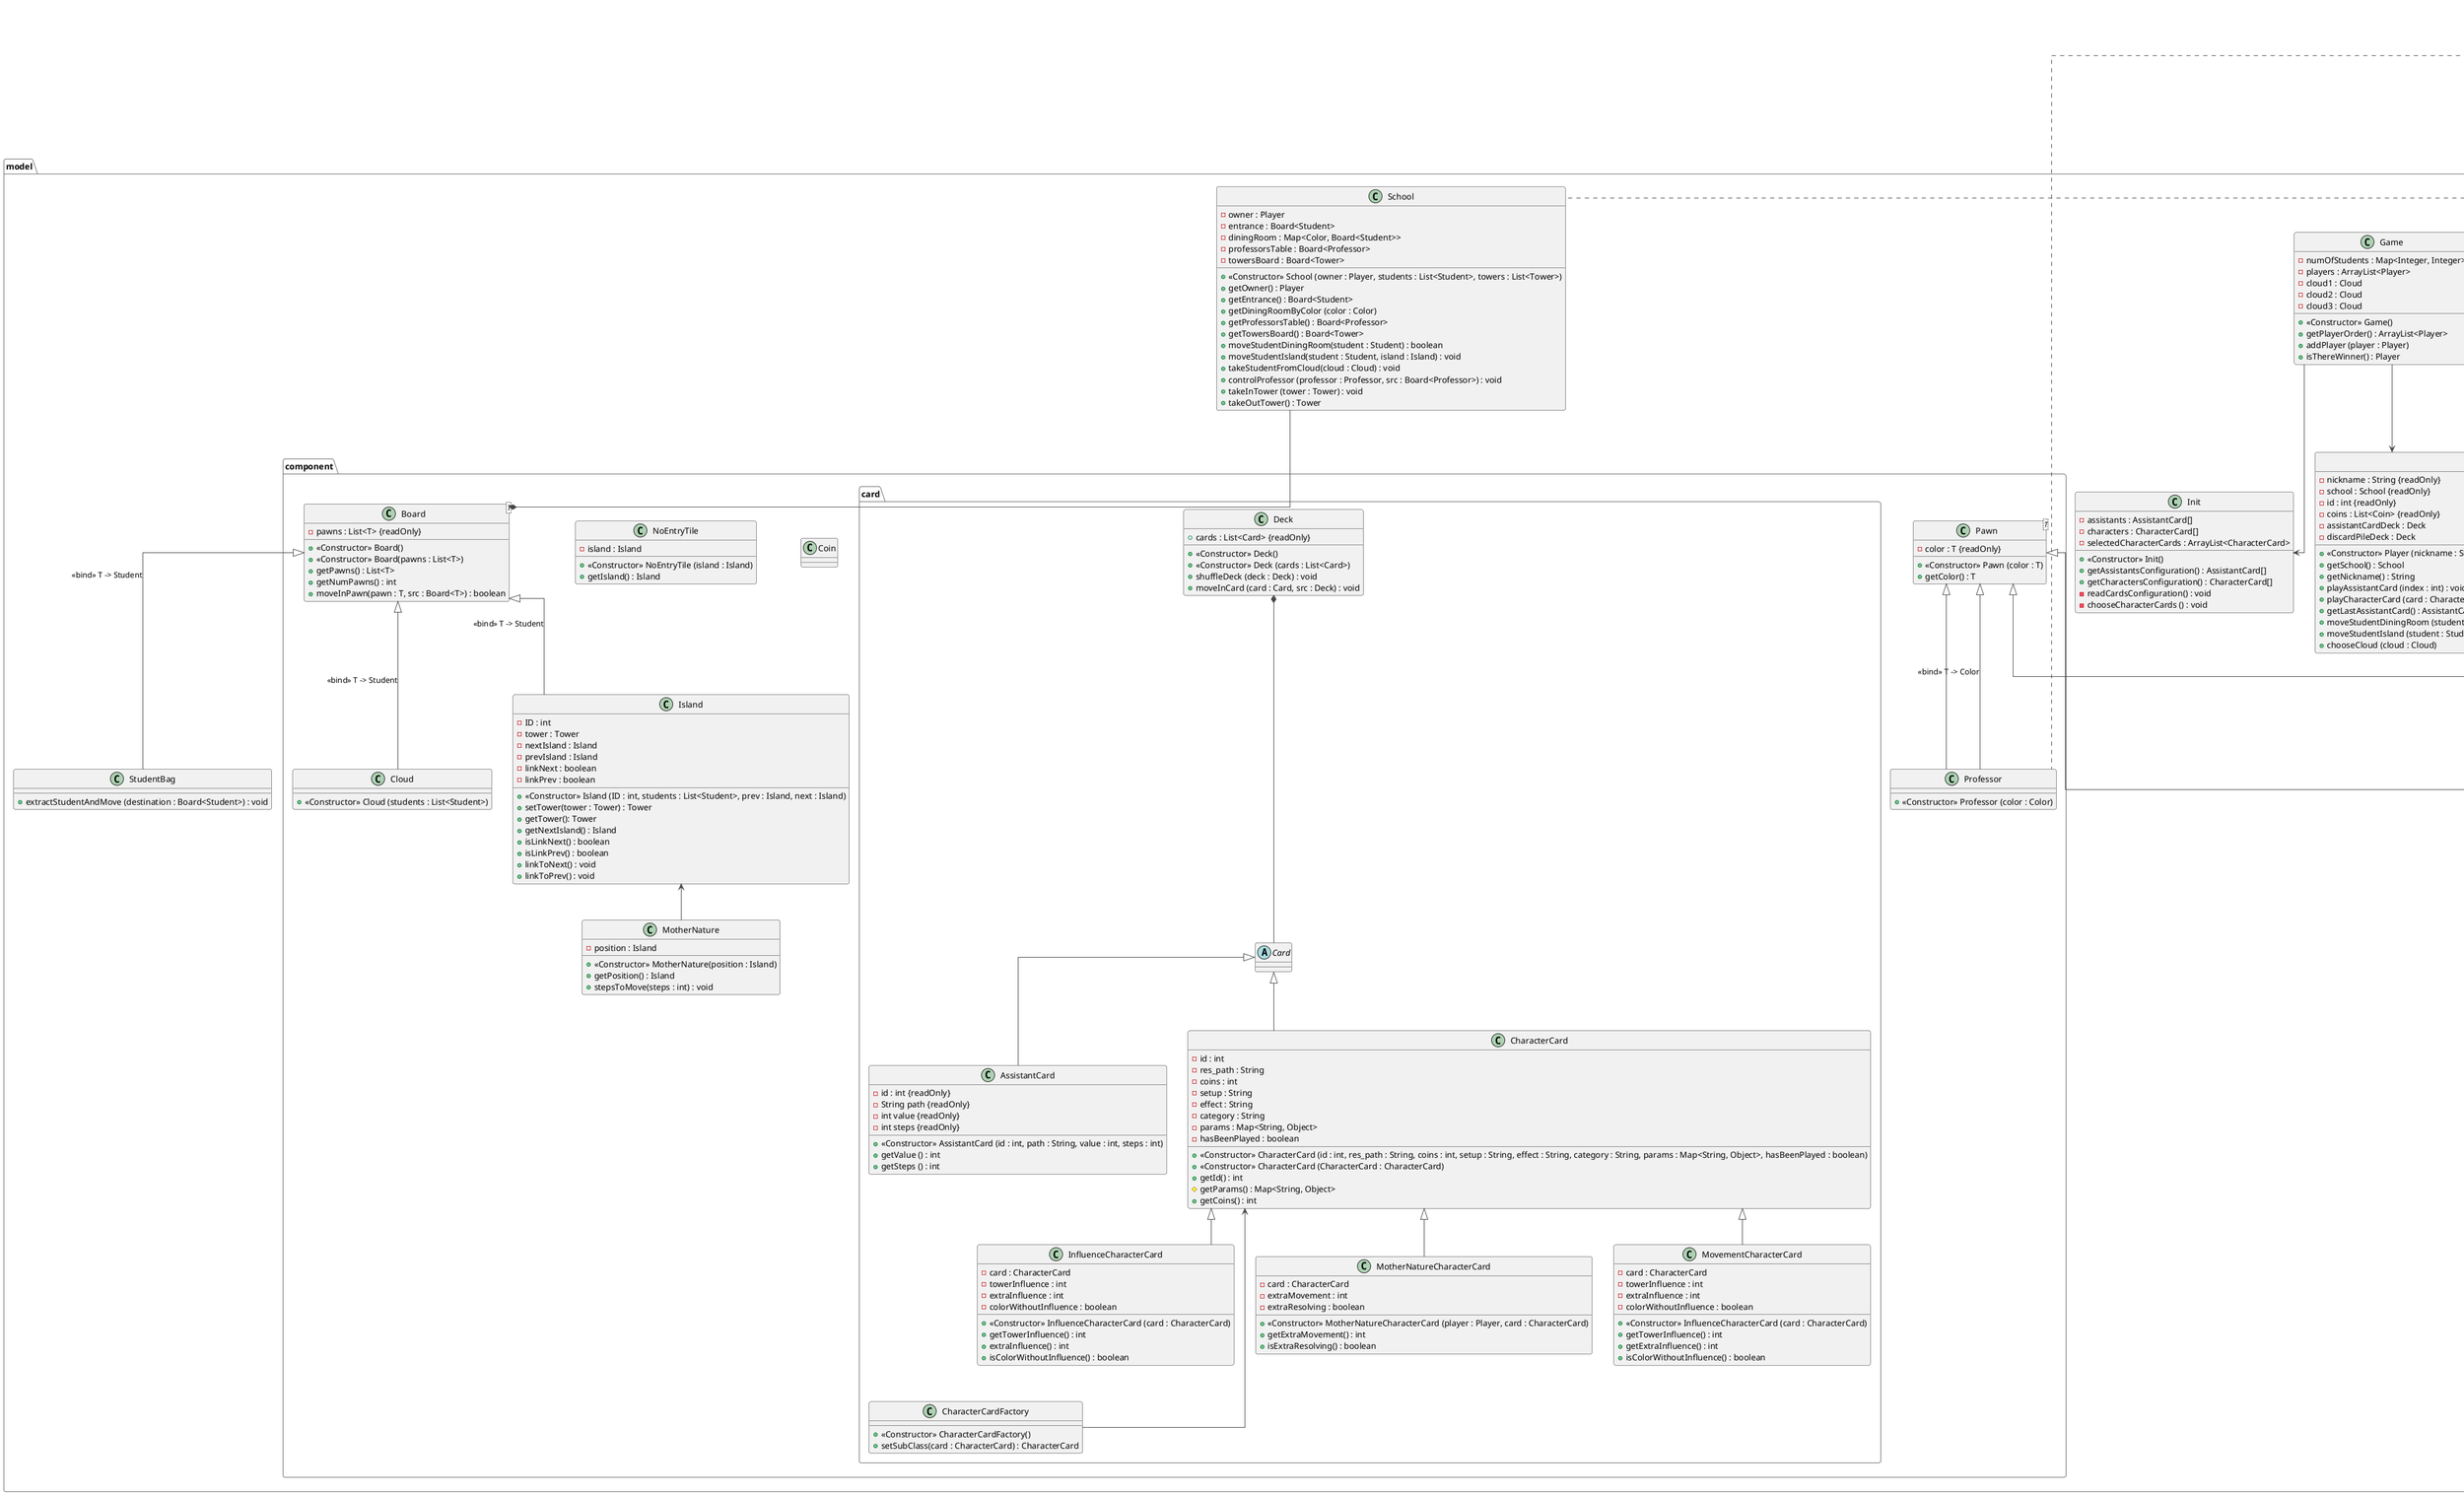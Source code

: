 @startuml initial_uml
!theme vibrant
skinparam Linetype polyline
skinparam Linetype ortho

package enums <<Folder>> {
        enum Color {
                YELLOW
                BLUE
                GREEN
                RED
                PINK
            }

            enum TowerColor {
                WHITE
                GRAY
                BLACK
            }
}

package model <<Folder>> {
    package component <<Folder>> {
        package card <<Folder>> {
            abstract class Card {

            }

            class AssistantCard {
                - id : int {readOnly}
                - String path {readOnly}
                - int value {readOnly}
                - int steps {readOnly}

                + <<Constructor>> AssistantCard (id : int, path : String, value : int, steps : int)
                + getValue () : int
                + getSteps () : int
            }

            class CharacterCard {
                - id : int
                - res_path : String
                - coins : int
                - setup : String
                - effect : String
                - category : String
                - params : Map<String, Object>
                - hasBeenPlayed : boolean

                + <<Constructor>> CharacterCard (id : int, res_path : String, coins : int, setup : String, effect : String, category : String, params : Map<String, Object>, hasBeenPlayed : boolean)
                + <<Constructor>> CharacterCard (CharacterCard : CharacterCard)
                + getId() : int
                # getParams() : Map<String, Object>
                + getCoins() : int
            }

            class CharacterCardFactory {
                + <<Constructor>> CharacterCardFactory()
                + setSubClass(card : CharacterCard) : CharacterCard
            }

            class Deck {
                + cards : List<Card> {readOnly}

                + <<Constructor>> Deck()
                + <<Constructor>> Deck (cards : List<Card>)
                + shuffleDeck (deck : Deck) : void
                + moveInCard (card : Card, src : Deck) : void
            }

            class InfluenceCharacterCard {
                - card : CharacterCard
                - towerInfluence : int
                - extraInfluence : int
                - colorWithoutInfluence : boolean

                + <<Constructor>> InfluenceCharacterCard (card : CharacterCard)
                + getTowerInfluence() : int
                + extraInfluence() : int
                + isColorWithoutInfluence() : boolean
            }

            class MotherNatureCharacterCard {
                - card : CharacterCard
                - extraMovement : int
                - extraResolving : boolean

                + <<Constructor>> MotherNatureCharacterCard (player : Player, card : CharacterCard)
                + getExtraMovement() : int
                + isExtraResolving() : boolean
            }

            class MovementCharacterCard {
                - card : CharacterCard
                - towerInfluence : int
                - extraInfluence : int
                - colorWithoutInfluence : boolean

                + <<Constructor>> InfluenceCharacterCard (card : CharacterCard)
                + getTowerInfluence() : int
                + getExtraInfluence() : int
                + isColorWithoutInfluence() : boolean
            }

            Card <|-- AssistantCard
            Card <|-- CharacterCard

            CharacterCard <|-- InfluenceCharacterCard
            CharacterCard <|-- MotherNatureCharacterCard
            CharacterCard <|-- MovementCharacterCard

            Deck *--- Card
        }

        class Board<T> {
            - pawns : List<T> {readOnly}

            + <<Constructor>> Board()
            + <<Constructor>> Board(pawns : List<T>)
            + getPawns() : List<T>
            + getNumPawns() : int
            + moveInPawn(pawn : T, src : Board<T>) : boolean
        }

        class Cloud {
            + <<Constructor>> Cloud (students : List<Student>)
        }

        Board <|-- Cloud : <<bind>> T -> Student

        class Coin {

        }

        class Island {
            - ID : int
            - tower : Tower
            - nextIsland : Island
            - prevIsland : Island
            - linkNext : boolean
            - linkPrev : boolean

            + <<Constructor>> Island (ID : int, students : List<Student>, prev : Island, next : Island)
            + setTower(tower : Tower) : Tower
            + getTower(): Tower
            + getNextIsland() : Island
            + isLinkNext() : boolean
            + isLinkPrev() : boolean
            + linkToNext() : void
            + linkToPrev() : void
        }

        Board <|-- Island : <<bind>> T -> Student

        class MotherNature {
            - position : Island

            + <<Constructor>> MotherNature(position : Island)
            + getPosition() : Island
            + stepsToMove(steps : int) : void
        }

        Island <-DOWN- MotherNature

        class NoEntryTile {
            - island : Island

            + <<Constructor>> NoEntryTile (island : Island)
            + getIsland() : Island
        }

        class Pawn<T> {
            - color : T {readOnly}

            + <<Constructor>> Pawn (color : T)
            + getColor() : T
        }

        class Professor {
            + <<Constructor>> Professor (color : Color)
        }
        Pawn <|-- Professor
        Color <... Professor
    }
        Pawn <|-- Professor : <<bind>> T -> Color

        class School {
            - owner : Player
            - entrance : Board<Student>
            - diningRoom : Map<Color, Board<Student>>
            - professorsTable : Board<Professor>
            - towersBoard : Board<Tower>

            + <<Constructor>> School (owner : Player, students : List<Student>, towers : List<Tower>)
            + getOwner() : Player
            + getEntrance() : Board<Student>
            + getDiningRoomByColor (color : Color)
            + getProfessorsTable() : Board<Professor>
            + getTowersBoard() : Board<Tower>
            + moveStudentDiningRoom(student : Student) : boolean
            + moveStudentIsland(student : Student, island : Island) : void
            + takeStudentFromCloud(cloud : Cloud) : void
            + controlProfessor (professor : Professor, src : Board<Professor>) : void
            + takeInTower (tower : Tower) : void
            + takeOutTower() : Tower
        }

        Color <... School
        Board *-UP- School

        class Student {
            + <<Constructor>> Student (color : Color)
        }

        Pawn <|-- Student : <<bind>> T -> Color
        Color <... Student

        class StudentBag {
            + extractStudentAndMove (destination : Board<Student>) : void
        }

        Board <|-- StudentBag : <<bind>> T -> Student

        class Tower {
            + <<Constructor>> Tower (color : TowerColor)
        }
        Pawn <|-- Tower : <<bind>> T -> TowerColor
        TowerColor <... Tower

   package round <<Folder>> {
        package handler <<Folder>> {
            class Handler {
                - actualPlayer : Player

                + <<Constructor>> Handler (player : Player)
                + resolveIsland (motherNature : MotherNature, otherPlayers : List<Player>) : void
                + professorControl (otherPlayers : List<Player>) : void
                + motherNatureMovement (player : Player, motherNature : MotherNature, steps_choice : int) : void
                + extraAction () : void
            }

            class HandlerFactory {
                - card : CharacterCard

                + <<Constructor>> HandlerFactory (card : CharacterCard)
                + buildHandler (player : Player) : Handler
            }

            class InfluenceModifier {
                + <<Constructor>> InfluenceModifier (player : Player, card : InfluenceCharacterCard)
                + resolveIsland (motherNature : MotherNature, otherPlayers : List<Player>) : void
            }

            Handler <|-- InfluenceModifier

            class MotherNatureModifier {
                + <<Constructor>> MotherNatureModifier (player : Player, card : MotherNatureCharacterCard)
                + motherNatureMovement (player : Player, motherNature : MotherNature, steps_choice : int)
            }

            Handler <|-- MotherNatureModifier

            class MovementModifier {
                + <<Constructor>> MovementModifier (player : Player, card : MovementCharacterCard)
                + professorControl (otherPlayers : List<Player>) : void
                + extraAction () : void
            }

            Handler <|-- MovementModifier
        }

        class ActionPhase {
            - actualPlayer : Player
            - otherPlayers : List<Player>
            - callableMethod : Map<String, Integer>
            - handler : Handler

            + <<Constructor>> ActionPhase (player : Player, otherPlayers : List<Player>, numOfStudentToMove : int)
            + playCharacterCard (card : CharacterCard) : void
            + moveStudentToDiningRoom (student : Student, coinSrc : List<Coin>) : void
            + professorControl () : void
            + moveStudentToIsland (student : Student, island : Island) : void
            + moveMotherNature (motherNature : MotherNature, steps : int) : void
            + resolveIsland (motherNature : MotherNature) : void
            + getStudentsFromCloud (cloud : Cloud) : void
            + endActionPhase() : void
        }

        class PlanningPhase {
            + addStudentsToCloud (clouds : List<Cloud>, bag : StudentBag) : void
            + playAssistantCard (player : Player, choice : int)
        }

        class Round {
            - playersToPlay : List<Player>
            - playersHavePlayed : List<Player>
            - islands : List<Island> {readOnly}
            - clouds : List<Cloud> {readOnly}
            - motherNature : MotherNature {readOnly}
            - characterCards : List<CharacterCard> {readOnly}
            - coins : List<Coin>
            - isPlanningFinished : boolean
            - planning : PlanningPhase
            - action : ActionPhase
            - numStudentToMove : int {readOnly}

            + <<Constructor>> Round (playersToPlay : List<Player>, islands : List<Island>, clouds : List<Cloud>, motherNature : MotherNature, characterCards : List<CharacterCard>, coins : List<Coin>, bag : StudentBag, numStudentToMove : int)
            + playActionPhase (player_id : int) : void
            + playAssistantCardForPlayer (player_id : int, choice : int) : void
            + orderPlayersForAction () : void
            + orderPlayersForNextRound() : void

        }
   }

   class Game {
        - numOfStudents : Map<Integer, Integer>
        - players : ArrayList<Player>
        - cloud1 : Cloud
        - cloud2 : Cloud
        - cloud3 : Cloud

        + <<Constructor>> Game()
        + getPlayerOrder() : ArrayList<Player>
        + addPlayer (player : Player)
        + isThereWinner() : Player
   }

   class Init {
        - assistants : AssistantCard[]
        - characters : CharacterCard[]
        - selectedCharacterCards : ArrayList<CharacterCard>

        + <<Constructor>> Init()
        + getAssistantsConfiguration() : AssistantCard[]
        + getCharactersConfiguration() : CharacterCard[]
        - readCardsConfiguration() : void
        - chooseCharacterCards () : void
   }

   class Player {
        - nickname : String {readOnly}
        - school : School {readOnly}
        - id : int {readOnly}
        - coins : List<Coin> {readOnly}
        - assistantCardDeck : Deck
        - discardPileDeck : Deck

        + <<Constructor>> Player (nickname : String, students : List<Student>, towers : List<Tower>, id : int, ACD : Deck, DPD : Deck, coin : Coin)
        + getSchool() : School
        + getNickname() : String
        + playAssistantCard (index : int) : void
        + playCharacterCard (card : CharacterCard) : void
        + getLastAssistantCard() : AssistantCard
        + moveStudentDiningRoom (student : Student, coins : List<Coin>)
        + moveStudentIsland (student : Student, island : Island) : void
        + chooseCloud (cloud : Cloud)
   }
}

CharacterCard <--- CharacterCardFactory
Player <-UP- Game
Init <-UP- Game

@enduml